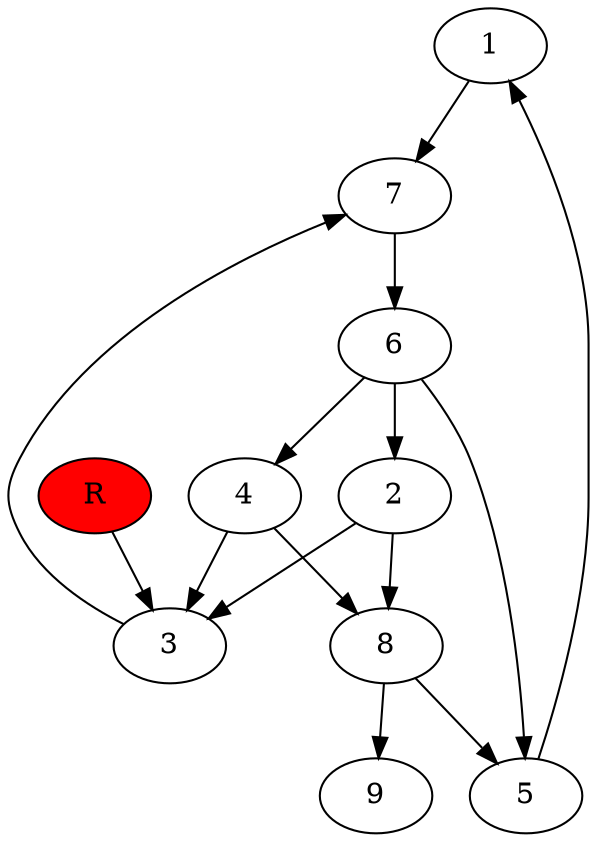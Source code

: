 digraph prb62097 {
	1
	2
	3
	4
	5
	6
	7
	8
	R [fillcolor="#ff0000" style=filled]
	1 -> 7
	2 -> 3
	2 -> 8
	3 -> 7
	4 -> 3
	4 -> 8
	5 -> 1
	6 -> 2
	6 -> 4
	6 -> 5
	7 -> 6
	8 -> 5
	8 -> 9
	R -> 3
}
